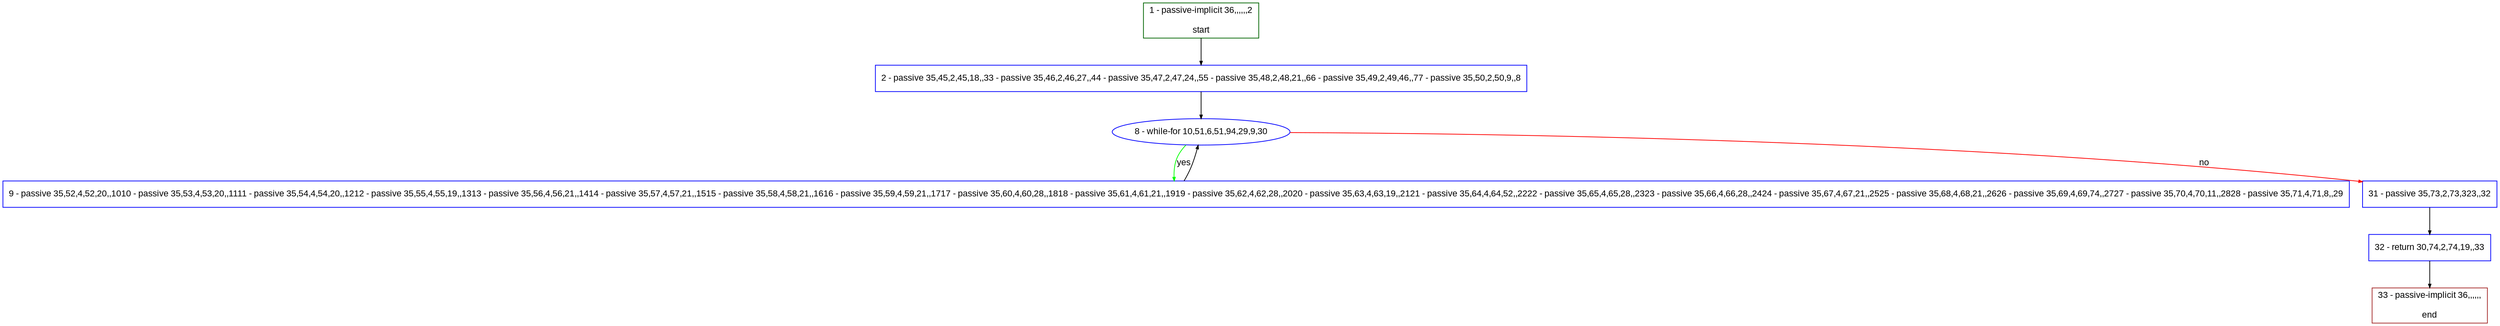 digraph "" {
  graph [pack="true", label="", fontsize="12", packmode="clust", fontname="Arial", fillcolor="#FFFFCC", bgcolor="white", style="rounded,filled", compound="true"];
  node [node_initialized="no", label="", color="grey", fontsize="12", fillcolor="white", fontname="Arial", style="filled", shape="rectangle", compound="true", fixedsize="false"];
  edge [fontcolor="black", arrowhead="normal", arrowtail="none", arrowsize="0.5", ltail="", label="", color="black", fontsize="12", lhead="", fontname="Arial", dir="forward", compound="true"];
  __N1 [label="2 - passive 35,45,2,45,18,,33 - passive 35,46,2,46,27,,44 - passive 35,47,2,47,24,,55 - passive 35,48,2,48,21,,66 - passive 35,49,2,49,46,,77 - passive 35,50,2,50,9,,8", color="#0000ff", fillcolor="#ffffff", style="filled", shape="box"];
  __N2 [label="1 - passive-implicit 36,,,,,,2\n\nstart", color="#006400", fillcolor="#ffffff", style="filled", shape="box"];
  __N3 [label="8 - while-for 10,51,6,51,94,29,9,30", color="#0000ff", fillcolor="#ffffff", style="filled", shape="oval"];
  __N4 [label="9 - passive 35,52,4,52,20,,1010 - passive 35,53,4,53,20,,1111 - passive 35,54,4,54,20,,1212 - passive 35,55,4,55,19,,1313 - passive 35,56,4,56,21,,1414 - passive 35,57,4,57,21,,1515 - passive 35,58,4,58,21,,1616 - passive 35,59,4,59,21,,1717 - passive 35,60,4,60,28,,1818 - passive 35,61,4,61,21,,1919 - passive 35,62,4,62,28,,2020 - passive 35,63,4,63,19,,2121 - passive 35,64,4,64,52,,2222 - passive 35,65,4,65,28,,2323 - passive 35,66,4,66,28,,2424 - passive 35,67,4,67,21,,2525 - passive 35,68,4,68,21,,2626 - passive 35,69,4,69,74,,2727 - passive 35,70,4,70,11,,2828 - passive 35,71,4,71,8,,29", color="#0000ff", fillcolor="#ffffff", style="filled", shape="box"];
  __N5 [label="31 - passive 35,73,2,73,323,,32", color="#0000ff", fillcolor="#ffffff", style="filled", shape="box"];
  __N6 [label="32 - return 30,74,2,74,19,,33", color="#0000ff", fillcolor="#ffffff", style="filled", shape="box"];
  __N7 [label="33 - passive-implicit 36,,,,,,\n\nend", color="#a52a2a", fillcolor="#ffffff", style="filled", shape="box"];
  __N2 -> __N1 [arrowhead="normal", arrowtail="none", color="#000000", label="", dir="forward"];
  __N1 -> __N3 [arrowhead="normal", arrowtail="none", color="#000000", label="", dir="forward"];
  __N3 -> __N4 [arrowhead="normal", arrowtail="none", color="#00ff00", label="yes", dir="forward"];
  __N4 -> __N3 [arrowhead="normal", arrowtail="none", color="#000000", label="", dir="forward"];
  __N3 -> __N5 [arrowhead="normal", arrowtail="none", color="#ff0000", label="no", dir="forward"];
  __N5 -> __N6 [arrowhead="normal", arrowtail="none", color="#000000", label="", dir="forward"];
  __N6 -> __N7 [arrowhead="normal", arrowtail="none", color="#000000", label="", dir="forward"];
}
